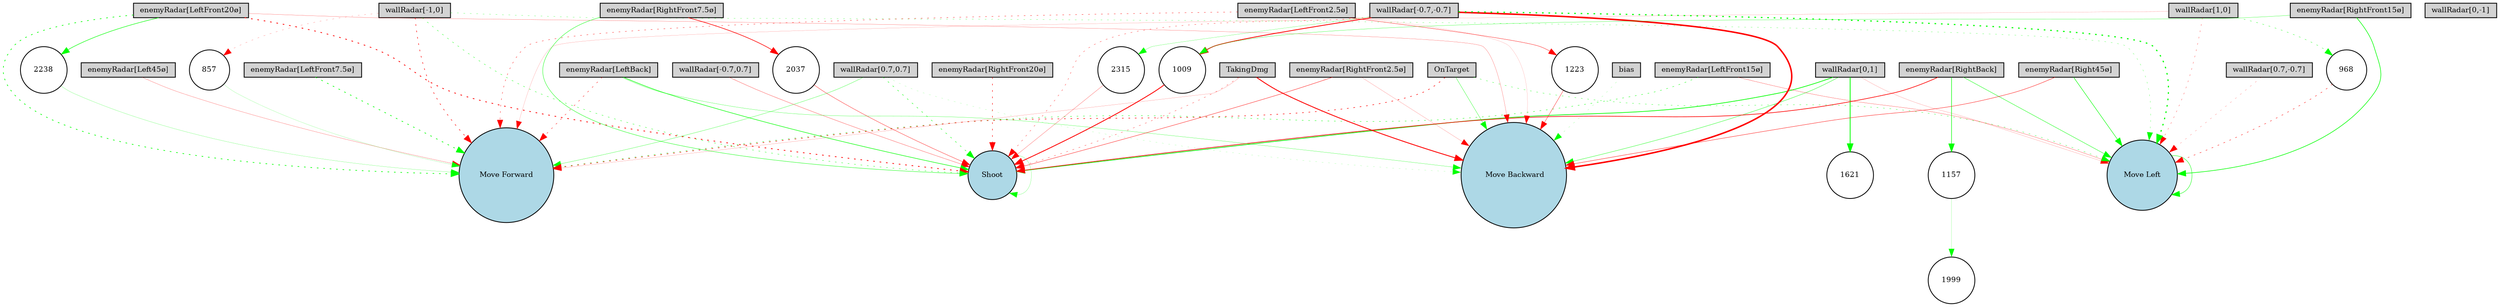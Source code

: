 digraph {
	node [fontsize=9 height=0.2 shape=circle width=0.2]
	"wallRadar[1,0]" [fillcolor=lightgray shape=box style=filled]
	"wallRadar[0,1]" [fillcolor=lightgray shape=box style=filled]
	"wallRadar[-1,0]" [fillcolor=lightgray shape=box style=filled]
	"wallRadar[0,-1]" [fillcolor=lightgray shape=box style=filled]
	"wallRadar[0.7,0.7]" [fillcolor=lightgray shape=box style=filled]
	"wallRadar[-0.7,0.7]" [fillcolor=lightgray shape=box style=filled]
	"wallRadar[-0.7,-0.7]" [fillcolor=lightgray shape=box style=filled]
	"wallRadar[0.7,-0.7]" [fillcolor=lightgray shape=box style=filled]
	"enemyRadar[RightBack]" [fillcolor=lightgray shape=box style=filled]
	"enemyRadar[LeftBack]" [fillcolor=lightgray shape=box style=filled]
	"enemyRadar[Right45ø]" [fillcolor=lightgray shape=box style=filled]
	"enemyRadar[Left45ø]" [fillcolor=lightgray shape=box style=filled]
	"enemyRadar[RightFront20ø]" [fillcolor=lightgray shape=box style=filled]
	"enemyRadar[LeftFront20ø]" [fillcolor=lightgray shape=box style=filled]
	"enemyRadar[RightFront15ø]" [fillcolor=lightgray shape=box style=filled]
	"enemyRadar[LeftFront15ø]" [fillcolor=lightgray shape=box style=filled]
	"enemyRadar[RightFront7.5ø]" [fillcolor=lightgray shape=box style=filled]
	"enemyRadar[LeftFront7.5ø]" [fillcolor=lightgray shape=box style=filled]
	"enemyRadar[RightFront2.5ø]" [fillcolor=lightgray shape=box style=filled]
	"enemyRadar[LeftFront2.5ø]" [fillcolor=lightgray shape=box style=filled]
	OnTarget [fillcolor=lightgray shape=box style=filled]
	TakingDmg [fillcolor=lightgray shape=box style=filled]
	bias [fillcolor=lightgray shape=box style=filled]
	Shoot [fillcolor=lightblue style=filled]
	"Move Forward" [fillcolor=lightblue style=filled]
	" Move Backward" [fillcolor=lightblue style=filled]
	"Move Left" [fillcolor=lightblue style=filled]
	1157 [fillcolor=white style=filled]
	1223 [fillcolor=white style=filled]
	968 [fillcolor=white style=filled]
	2315 [fillcolor=white style=filled]
	1999 [fillcolor=white style=filled]
	1009 [fillcolor=white style=filled]
	1621 [fillcolor=white style=filled]
	2037 [fillcolor=white style=filled]
	857 [fillcolor=white style=filled]
	2238 [fillcolor=white style=filled]
	"enemyRadar[Right45ø]" -> " Move Backward" [color=red penwidth=0.4261389535943766 style=solid]
	"wallRadar[-0.7,-0.7]" -> "Move Left" [color=green penwidth=1.393458245828345 style=dotted]
	"enemyRadar[LeftBack]" -> Shoot [color=green penwidth=0.6262966272216689 style=solid]
	"wallRadar[0,1]" -> Shoot [color=green penwidth=0.8259636499434077 style=solid]
	OnTarget -> " Move Backward" [color=green penwidth=0.34598070565335354 style=solid]
	"enemyRadar[RightFront7.5ø]" -> Shoot [color=green penwidth=0.43539282517653777 style=solid]
	"enemyRadar[LeftFront20ø]" -> "Move Forward" [color=green penwidth=0.8038665325674654 style=dotted]
	"enemyRadar[Right45ø]" -> "Move Left" [color=green penwidth=0.5734470808297805 style=solid]
	"enemyRadar[RightBack]" -> Shoot [color=red penwidth=0.7582793151059845 style=solid]
	"Move Left" -> "Move Left" [color=green penwidth=0.466150233620634 style=solid]
	OnTarget -> "Move Forward" [color=red penwidth=0.6620540762835962 style=dotted]
	"wallRadar[0.7,0.7]" -> " Move Backward" [color=green penwidth=0.1291630994633409 style=dotted]
	"wallRadar[0.7,0.7]" -> Shoot [color=green penwidth=0.5198602556160877 style=dotted]
	TakingDmg -> Shoot [color=red penwidth=0.33648942280678856 style=dotted]
	OnTarget -> "Move Left" [color=green penwidth=0.3500663564541989 style=dotted]
	"enemyRadar[RightFront20ø]" -> Shoot [color=red penwidth=0.5698343992996333 style=dotted]
	TakingDmg -> " Move Backward" [color=red penwidth=1.054776343490026 style=solid]
	"wallRadar[-0.7,0.7]" -> Shoot [color=red penwidth=0.2704617004239594 style=solid]
	"wallRadar[0,1]" -> "Move Left" [color=red penwidth=0.14080163690038686 style=solid]
	"enemyRadar[RightFront2.5ø]" -> " Move Backward" [color=red penwidth=0.15077136915842854 style=solid]
	"wallRadar[1,0]" -> "Move Forward" [color=red penwidth=0.12311807763889307 style=solid]
	"wallRadar[1,0]" -> "Move Left" [color=red penwidth=0.28649368735412717 style=dotted]
	"wallRadar[0.7,-0.7]" -> "Move Left" [color=red penwidth=0.19379578228543032 style=dotted]
	"enemyRadar[LeftFront15ø]" -> "Move Left" [color=red penwidth=0.24694523784169123 style=solid]
	"wallRadar[-1,0]" -> Shoot [color=green penwidth=0.41023820527870314 style=dotted]
	"wallRadar[-0.7,-0.7]" -> " Move Backward" [color=red penwidth=1.8485955921870076 style=solid]
	"enemyRadar[Left45ø]" -> "Move Forward" [color=red penwidth=0.2022572311933722 style=solid]
	"enemyRadar[LeftBack]" -> " Move Backward" [color=green penwidth=0.26177409183093014 style=solid]
	"enemyRadar[LeftFront2.5ø]" -> " Move Backward" [color=red penwidth=0.10259532312874156 style=solid]
	"enemyRadar[RightFront2.5ø]" -> Shoot [color=red penwidth=0.4132119707524282 style=solid]
	bias -> " Move Backward" [color=green penwidth=0.14968063528810585 style=dotted]
	"enemyRadar[LeftFront7.5ø]" -> "Move Forward" [color=green penwidth=0.7836408445105405 style=dotted]
	"wallRadar[0,1]" -> " Move Backward" [color=green penwidth=0.38525119216238113 style=solid]
	"enemyRadar[LeftFront15ø]" -> "Move Forward" [color=green penwidth=0.4514734898433934 style=dotted]
	"enemyRadar[LeftBack]" -> "Move Forward" [color=red penwidth=0.4496234197975738 style=dotted]
	"enemyRadar[LeftFront2.5ø]" -> "Move Forward" [color=red penwidth=0.3986124178799081 style=dotted]
	"wallRadar[-1,0]" -> "Move Left" [color=green penwidth=0.2515299638511844 style=dotted]
	"enemyRadar[LeftFront20ø]" -> Shoot [color=red penwidth=0.9408775100176656 style=dotted]
	"wallRadar[-1,0]" -> "Move Forward" [color=red penwidth=0.6198864405256967 style=dotted]
	TakingDmg -> "Move Forward" [color=red penwidth=0.14110429264375796 style=solid]
	"enemyRadar[RightBack]" -> "Move Left" [color=green penwidth=0.43941341230905784 style=solid]
	Shoot -> Shoot [color=green penwidth=0.18826060690971896 style=solid]
	"enemyRadar[RightFront15ø]" -> "Move Left" [color=green penwidth=0.6987784221993589 style=solid]
	"wallRadar[-0.7,-0.7]" -> Shoot [color=red penwidth=0.3353378930730862 style=dotted]
	"wallRadar[0.7,0.7]" -> "Move Forward" [color=green penwidth=0.28784875308297486 style=solid]
	"wallRadar[-1,0]" -> 857 [color=red penwidth=0.18700308074760003 style=dotted]
	857 -> "Move Forward" [color=green penwidth=0.13580612030712397 style=solid]
	"wallRadar[1,0]" -> 968 [color=green penwidth=0.37815881405931495 style=dotted]
	968 -> "Move Left" [color=red penwidth=0.48050164137936024 style=dotted]
	"wallRadar[-0.7,-0.7]" -> 1009 [color=red penwidth=0.9606052848126927 style=solid]
	1009 -> Shoot [color=red penwidth=1.012361716466118 style=solid]
	"enemyRadar[RightBack]" -> 1157 [color=green penwidth=0.6418858636445399 style=solid]
	"enemyRadar[LeftFront2.5ø]" -> 1223 [color=red penwidth=0.3783351183441367 style=solid]
	1223 -> " Move Backward" [color=red penwidth=0.37988749433749114 style=solid]
	"wallRadar[0,1]" -> 1621 [color=green penwidth=0.9823950373731243 style=solid]
	"enemyRadar[RightFront15ø]" -> 1009 [color=green penwidth=0.2850428320604077 style=solid]
	1157 -> 1999 [color=green penwidth=0.1620027130054359 style=solid]
	"enemyRadar[LeftFront20ø]" -> " Move Backward" [color=red penwidth=0.20033731580635544 style=solid]
	"enemyRadar[RightFront7.5ø]" -> 2037 [color=red penwidth=0.6955085477842915 style=solid]
	2037 -> Shoot [color=red penwidth=0.3601246951622503 style=solid]
	"enemyRadar[LeftFront20ø]" -> 2238 [color=green penwidth=0.5783767176392056 style=solid]
	2238 -> "Move Forward" [color=green penwidth=0.1827973979035363 style=solid]
	"wallRadar[-0.7,-0.7]" -> 2315 [color=green penwidth=0.21574127174313645 style=solid]
	2315 -> Shoot [color=red penwidth=0.22877457907559468 style=solid]
}
